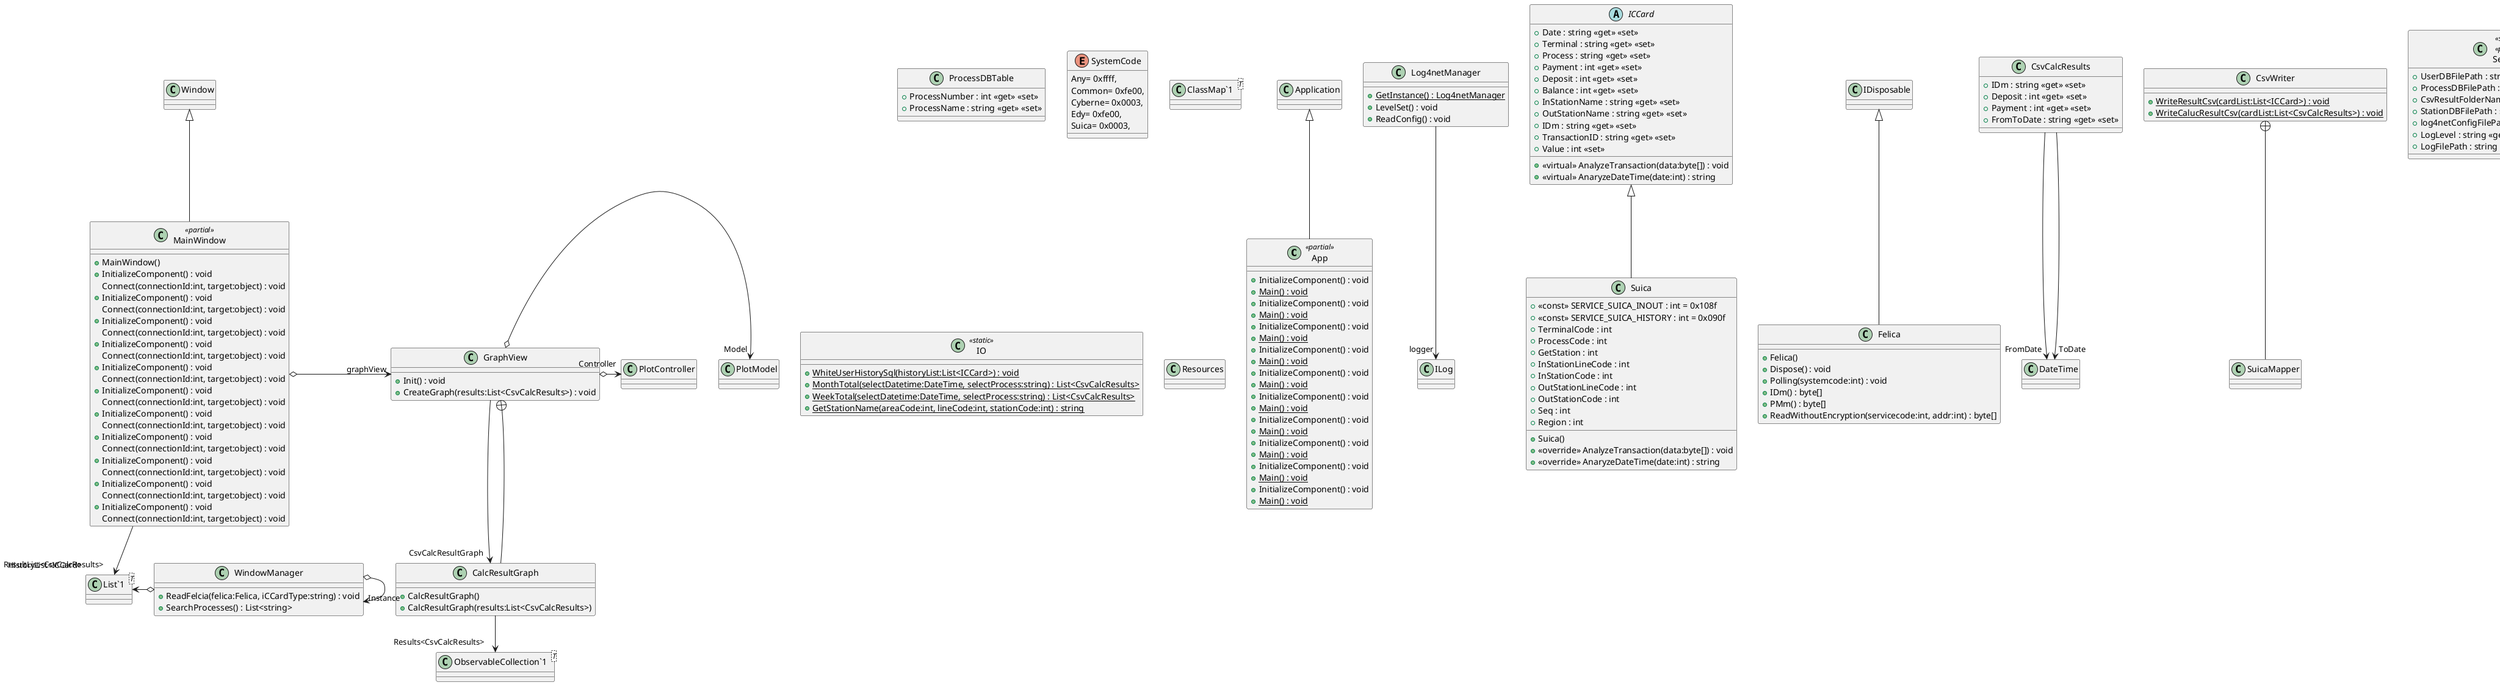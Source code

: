@startuml
class App <<partial>> {
}
Application <|-- App
class GraphView {
    + Init() : void
    + CreateGraph(results:List<CsvCalcResults>) : void
}
class CalcResultGraph {
    + CalcResultGraph()
    + CalcResultGraph(results:List<CsvCalcResults>)
}
class "ObservableCollection`1"<T> {
}
GraphView o-> "Model" PlotModel
GraphView o-> "Controller" PlotController
GraphView --> "CsvCalcResultGraph" CalcResultGraph
GraphView +-- CalcResultGraph
CalcResultGraph --> "Results<CsvCalcResults>" "ObservableCollection`1"
class Log4netManager {
    + {static} GetInstance() : Log4netManager
    + LevelSet() : void
    + ReadConfig() : void
}
Log4netManager --> "logger" ILog
class WindowManager {
    + ReadFelcia(felica:Felica, iCCardType:string) : void
    + SearchProcesses() : List<string>
}
class "List`1"<T> {
}
WindowManager o-> "Instance" WindowManager
WindowManager o-> "HistoryList<ICCard>" "List`1"
abstract class ICCard {
    + Date : string <<get>> <<set>>
    + Terminal : string <<get>> <<set>>
    + Process : string <<get>> <<set>>
    + Payment : int <<get>> <<set>>
    + Deposit : int <<get>> <<set>>
    + Balance : int <<get>> <<set>>
    + InStationName : string <<get>> <<set>>
    + OutStationName : string <<get>> <<set>>
    + IDm : string <<get>> <<set>>
    + TransactionID : string <<get>> <<set>>
    + Value : int <<set>>
    + <<virtual>> AnalyzeTransaction(data:byte[]) : void
    + <<virtual>> AnaryzeDateTime(date:int) : string
}
class Suica {
    + <<const>> SERVICE_SUICA_INOUT : int = 0x108f
    + <<const>> SERVICE_SUICA_HISTORY : int = 0x090f
    + TerminalCode : int
    + ProcessCode : int
    + GetStation : int
    + InStationLineCode : int
    + InStationCode : int
    + OutStationLineCode : int
    + OutStationCode : int
    + Seq : int
    + Region : int
    + Suica()
    + <<override>> AnalyzeTransaction(data:byte[]) : void
    + <<override>> AnaryzeDateTime(date:int) : string
}
ICCard <|-- Suica
class ProcessDBTable {
    + ProcessNumber : int <<get>> <<set>>
    + ProcessName : string <<get>> <<set>>
}
enum SystemCode {
    Any= 0xffff,
    Common= 0xfe00,
    Cyberne= 0x0003,
    Edy= 0xfe00,
    Suica= 0x0003,
}
class Felica {
    + Felica()
    + Dispose() : void
    + Polling(systemcode:int) : void
    + IDm() : byte[]
    + PMm() : byte[]
    + ReadWithoutEncryption(servicecode:int, addr:int) : byte[]
}
IDisposable <|-- Felica
class MainWindow <<partial>> {
    + MainWindow()
}
class "List`1"<T> {
}
Window <|-- MainWindow
MainWindow o-> "graphView" GraphView
MainWindow --> "ResultList<CsvCalcResults>" "List`1"
class CsvCalcResults {
    + IDm : string <<get>> <<set>>
    + Deposit : int <<get>> <<set>>
    + Payment : int <<get>> <<set>>
    + FromToDate : string <<get>> <<set>>
}
CsvCalcResults --> "FromDate" DateTime
CsvCalcResults --> "ToDate" DateTime
class CsvWriter {
    + {static} WriteResultCsv(cardList:List<ICCard>) : void
    + {static} WriteCalucResultCsv(cardList:List<CsvCalcResults>) : void
}
class SuicaMapper {
}
class "ClassMap`1"<T> {
}
CsvWriter +-- SuicaMapper
class IO <<static>> {
    + {static} WhiteUserHistorySql(historyList:List<ICCard>) : void
    + {static} MonthTotal(selectDatetime:DateTime, selectProcess:string) : List<CsvCalcResults>
    + {static} WeekTotal(selectDatetime:DateTime, selectProcess:string) : List<CsvCalcResults>
    + {static} GetStationName(areaCode:int, lineCode:int, stationCode:int) : string
}
class Resources {
}
class Settings <<sealed>> <<partial>> {
    + UserDBFilePath : string <<get>>
    + ProcessDBFilePath : string <<get>>
    + CsvResultFolderName : string <<get>> <<set>>
    + StationDBFilePath : string <<get>> <<set>>
    + log4netConfigFilePath : string <<get>> <<set>>
    + LogLevel : string <<get>> <<set>>
    + LogFilePath : string <<get>> <<set>>
}
Settings --> "Default" Settings
class App <<partial>> {
    + InitializeComponent() : void
    + {static} Main() : void
}
class App <<partial>> {
    + InitializeComponent() : void
    + {static} Main() : void
}
class MainWindow <<partial>> {
    + InitializeComponent() : void
    Connect(connectionId:int, target:object) : void
}
class App <<partial>> {
    + InitializeComponent() : void
    + {static} Main() : void
}
class App <<partial>> {
    + InitializeComponent() : void
    + {static} Main() : void
}
class MainWindow <<partial>> {
    + InitializeComponent() : void
    Connect(connectionId:int, target:object) : void
}
class MainWindow <<partial>> {
    + InitializeComponent() : void
    Connect(connectionId:int, target:object) : void
}
class MainWindow <<partial>> {
    + InitializeComponent() : void
    Connect(connectionId:int, target:object) : void
}
class MainWindow <<partial>> {
    + InitializeComponent() : void
    Connect(connectionId:int, target:object) : void
}
class App <<partial>> {
    + InitializeComponent() : void
    + {static} Main() : void
}
class App <<partial>> {
    + InitializeComponent() : void
    + {static} Main() : void
}
class App <<partial>> {
    + InitializeComponent() : void
    + {static} Main() : void
}
class App <<partial>> {
    + InitializeComponent() : void
    + {static} Main() : void
}
class App <<partial>> {
    + InitializeComponent() : void
    + {static} Main() : void
}
class App <<partial>> {
    + InitializeComponent() : void
    + {static} Main() : void
}
class MainWindow <<partial>> {
    + InitializeComponent() : void
    Connect(connectionId:int, target:object) : void
}
class MainWindow <<partial>> {
    + InitializeComponent() : void
    Connect(connectionId:int, target:object) : void
}
class MainWindow <<partial>> {
    + InitializeComponent() : void
    Connect(connectionId:int, target:object) : void
}
class MainWindow <<partial>> {
    + InitializeComponent() : void
    Connect(connectionId:int, target:object) : void
}
class MainWindow <<partial>> {
    + InitializeComponent() : void
    Connect(connectionId:int, target:object) : void
}
class MainWindow <<partial>> {
    + InitializeComponent() : void
    Connect(connectionId:int, target:object) : void
}
@enduml
